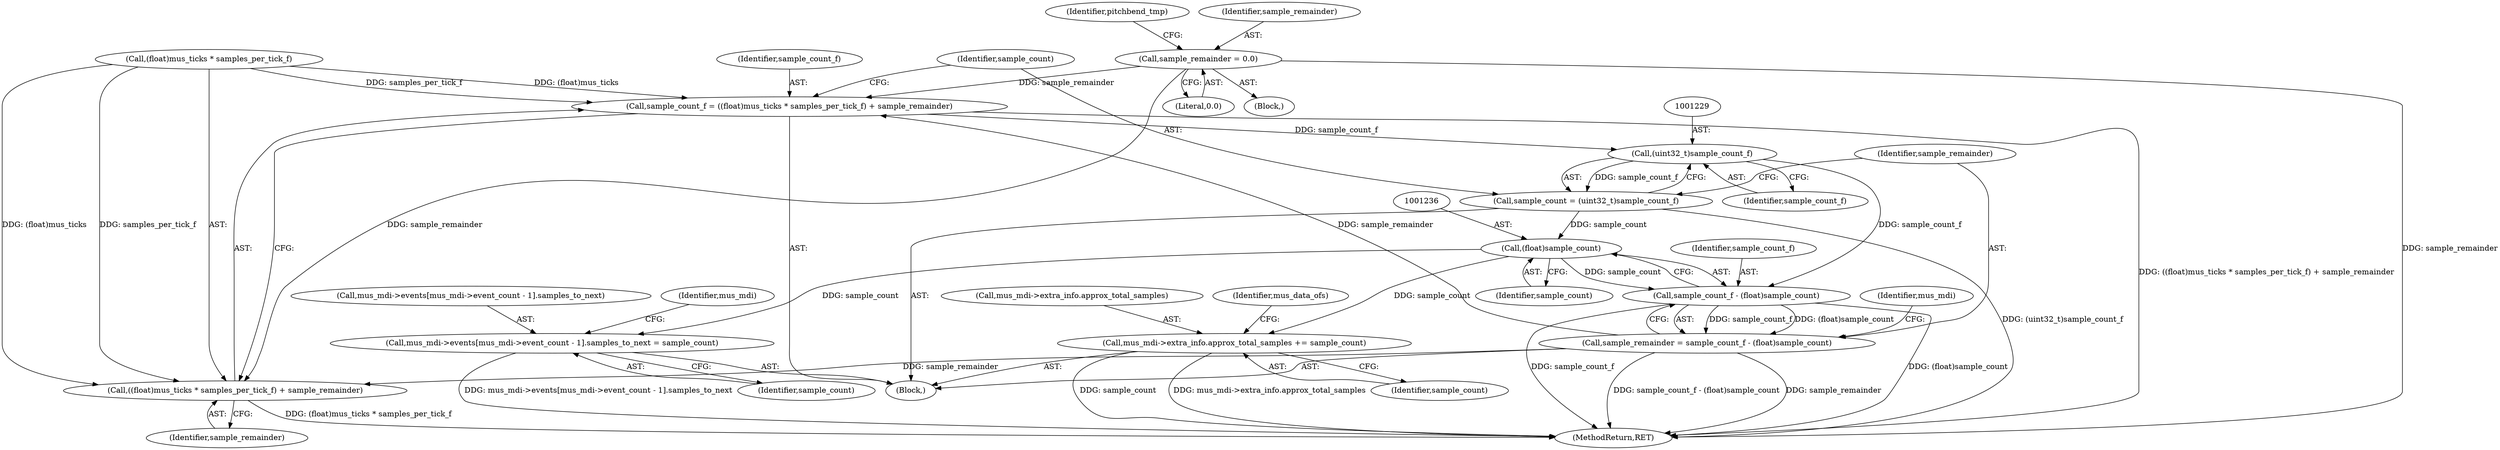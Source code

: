 digraph "0_wildmidi_660b513d99bced8783a4a5984ac2f742c74ebbdd_2@API" {
"1000206" [label="(Call,sample_remainder = 0.0)"];
"1001217" [label="(Call,sample_count_f = ((float)mus_ticks * samples_per_tick_f) + sample_remainder)"];
"1001228" [label="(Call,(uint32_t)sample_count_f)"];
"1001226" [label="(Call,sample_count = (uint32_t)sample_count_f)"];
"1001235" [label="(Call,(float)sample_count)"];
"1001233" [label="(Call,sample_count_f - (float)sample_count)"];
"1001231" [label="(Call,sample_remainder = sample_count_f - (float)sample_count)"];
"1001219" [label="(Call,((float)mus_ticks * samples_per_tick_f) + sample_remainder)"];
"1001238" [label="(Call,mus_mdi->events[mus_mdi->event_count - 1].samples_to_next = sample_count)"];
"1001251" [label="(Call,mus_mdi->extra_info.approx_total_samples += sample_count)"];
"1001254" [label="(Identifier,mus_mdi)"];
"1001257" [label="(Identifier,sample_count)"];
"1001233" [label="(Call,sample_count_f - (float)sample_count)"];
"1001242" [label="(Identifier,mus_mdi)"];
"1000412" [label="(Block,)"];
"1001220" [label="(Call,(float)mus_ticks * samples_per_tick_f)"];
"1001259" [label="(Identifier,mus_data_ofs)"];
"1001251" [label="(Call,mus_mdi->extra_info.approx_total_samples += sample_count)"];
"1001234" [label="(Identifier,sample_count_f)"];
"1001226" [label="(Call,sample_count = (uint32_t)sample_count_f)"];
"1001225" [label="(Identifier,sample_remainder)"];
"1000206" [label="(Call,sample_remainder = 0.0)"];
"1001232" [label="(Identifier,sample_remainder)"];
"1001235" [label="(Call,(float)sample_count)"];
"1001218" [label="(Identifier,sample_count_f)"];
"1001237" [label="(Identifier,sample_count)"];
"1000211" [label="(Identifier,pitchbend_tmp)"];
"1001327" [label="(MethodReturn,RET)"];
"1000207" [label="(Identifier,sample_remainder)"];
"1000126" [label="(Block,)"];
"1001219" [label="(Call,((float)mus_ticks * samples_per_tick_f) + sample_remainder)"];
"1001252" [label="(Call,mus_mdi->extra_info.approx_total_samples)"];
"1001228" [label="(Call,(uint32_t)sample_count_f)"];
"1001217" [label="(Call,sample_count_f = ((float)mus_ticks * samples_per_tick_f) + sample_remainder)"];
"1001227" [label="(Identifier,sample_count)"];
"1001239" [label="(Call,mus_mdi->events[mus_mdi->event_count - 1].samples_to_next)"];
"1001238" [label="(Call,mus_mdi->events[mus_mdi->event_count - 1].samples_to_next = sample_count)"];
"1001250" [label="(Identifier,sample_count)"];
"1000208" [label="(Literal,0.0)"];
"1001230" [label="(Identifier,sample_count_f)"];
"1001231" [label="(Call,sample_remainder = sample_count_f - (float)sample_count)"];
"1000206" -> "1000126"  [label="AST: "];
"1000206" -> "1000208"  [label="CFG: "];
"1000207" -> "1000206"  [label="AST: "];
"1000208" -> "1000206"  [label="AST: "];
"1000211" -> "1000206"  [label="CFG: "];
"1000206" -> "1001327"  [label="DDG: sample_remainder"];
"1000206" -> "1001217"  [label="DDG: sample_remainder"];
"1000206" -> "1001219"  [label="DDG: sample_remainder"];
"1001217" -> "1000412"  [label="AST: "];
"1001217" -> "1001219"  [label="CFG: "];
"1001218" -> "1001217"  [label="AST: "];
"1001219" -> "1001217"  [label="AST: "];
"1001227" -> "1001217"  [label="CFG: "];
"1001217" -> "1001327"  [label="DDG: ((float)mus_ticks * samples_per_tick_f) + sample_remainder"];
"1001220" -> "1001217"  [label="DDG: (float)mus_ticks"];
"1001220" -> "1001217"  [label="DDG: samples_per_tick_f"];
"1001231" -> "1001217"  [label="DDG: sample_remainder"];
"1001217" -> "1001228"  [label="DDG: sample_count_f"];
"1001228" -> "1001226"  [label="AST: "];
"1001228" -> "1001230"  [label="CFG: "];
"1001229" -> "1001228"  [label="AST: "];
"1001230" -> "1001228"  [label="AST: "];
"1001226" -> "1001228"  [label="CFG: "];
"1001228" -> "1001226"  [label="DDG: sample_count_f"];
"1001228" -> "1001233"  [label="DDG: sample_count_f"];
"1001226" -> "1000412"  [label="AST: "];
"1001227" -> "1001226"  [label="AST: "];
"1001232" -> "1001226"  [label="CFG: "];
"1001226" -> "1001327"  [label="DDG: (uint32_t)sample_count_f"];
"1001226" -> "1001235"  [label="DDG: sample_count"];
"1001235" -> "1001233"  [label="AST: "];
"1001235" -> "1001237"  [label="CFG: "];
"1001236" -> "1001235"  [label="AST: "];
"1001237" -> "1001235"  [label="AST: "];
"1001233" -> "1001235"  [label="CFG: "];
"1001235" -> "1001233"  [label="DDG: sample_count"];
"1001235" -> "1001238"  [label="DDG: sample_count"];
"1001235" -> "1001251"  [label="DDG: sample_count"];
"1001233" -> "1001231"  [label="AST: "];
"1001234" -> "1001233"  [label="AST: "];
"1001231" -> "1001233"  [label="CFG: "];
"1001233" -> "1001327"  [label="DDG: (float)sample_count"];
"1001233" -> "1001327"  [label="DDG: sample_count_f"];
"1001233" -> "1001231"  [label="DDG: sample_count_f"];
"1001233" -> "1001231"  [label="DDG: (float)sample_count"];
"1001231" -> "1000412"  [label="AST: "];
"1001232" -> "1001231"  [label="AST: "];
"1001242" -> "1001231"  [label="CFG: "];
"1001231" -> "1001327"  [label="DDG: sample_remainder"];
"1001231" -> "1001327"  [label="DDG: sample_count_f - (float)sample_count"];
"1001231" -> "1001219"  [label="DDG: sample_remainder"];
"1001219" -> "1001225"  [label="CFG: "];
"1001220" -> "1001219"  [label="AST: "];
"1001225" -> "1001219"  [label="AST: "];
"1001219" -> "1001327"  [label="DDG: (float)mus_ticks * samples_per_tick_f"];
"1001220" -> "1001219"  [label="DDG: (float)mus_ticks"];
"1001220" -> "1001219"  [label="DDG: samples_per_tick_f"];
"1001238" -> "1000412"  [label="AST: "];
"1001238" -> "1001250"  [label="CFG: "];
"1001239" -> "1001238"  [label="AST: "];
"1001250" -> "1001238"  [label="AST: "];
"1001254" -> "1001238"  [label="CFG: "];
"1001238" -> "1001327"  [label="DDG: mus_mdi->events[mus_mdi->event_count - 1].samples_to_next"];
"1001251" -> "1000412"  [label="AST: "];
"1001251" -> "1001257"  [label="CFG: "];
"1001252" -> "1001251"  [label="AST: "];
"1001257" -> "1001251"  [label="AST: "];
"1001259" -> "1001251"  [label="CFG: "];
"1001251" -> "1001327"  [label="DDG: sample_count"];
"1001251" -> "1001327"  [label="DDG: mus_mdi->extra_info.approx_total_samples"];
}
